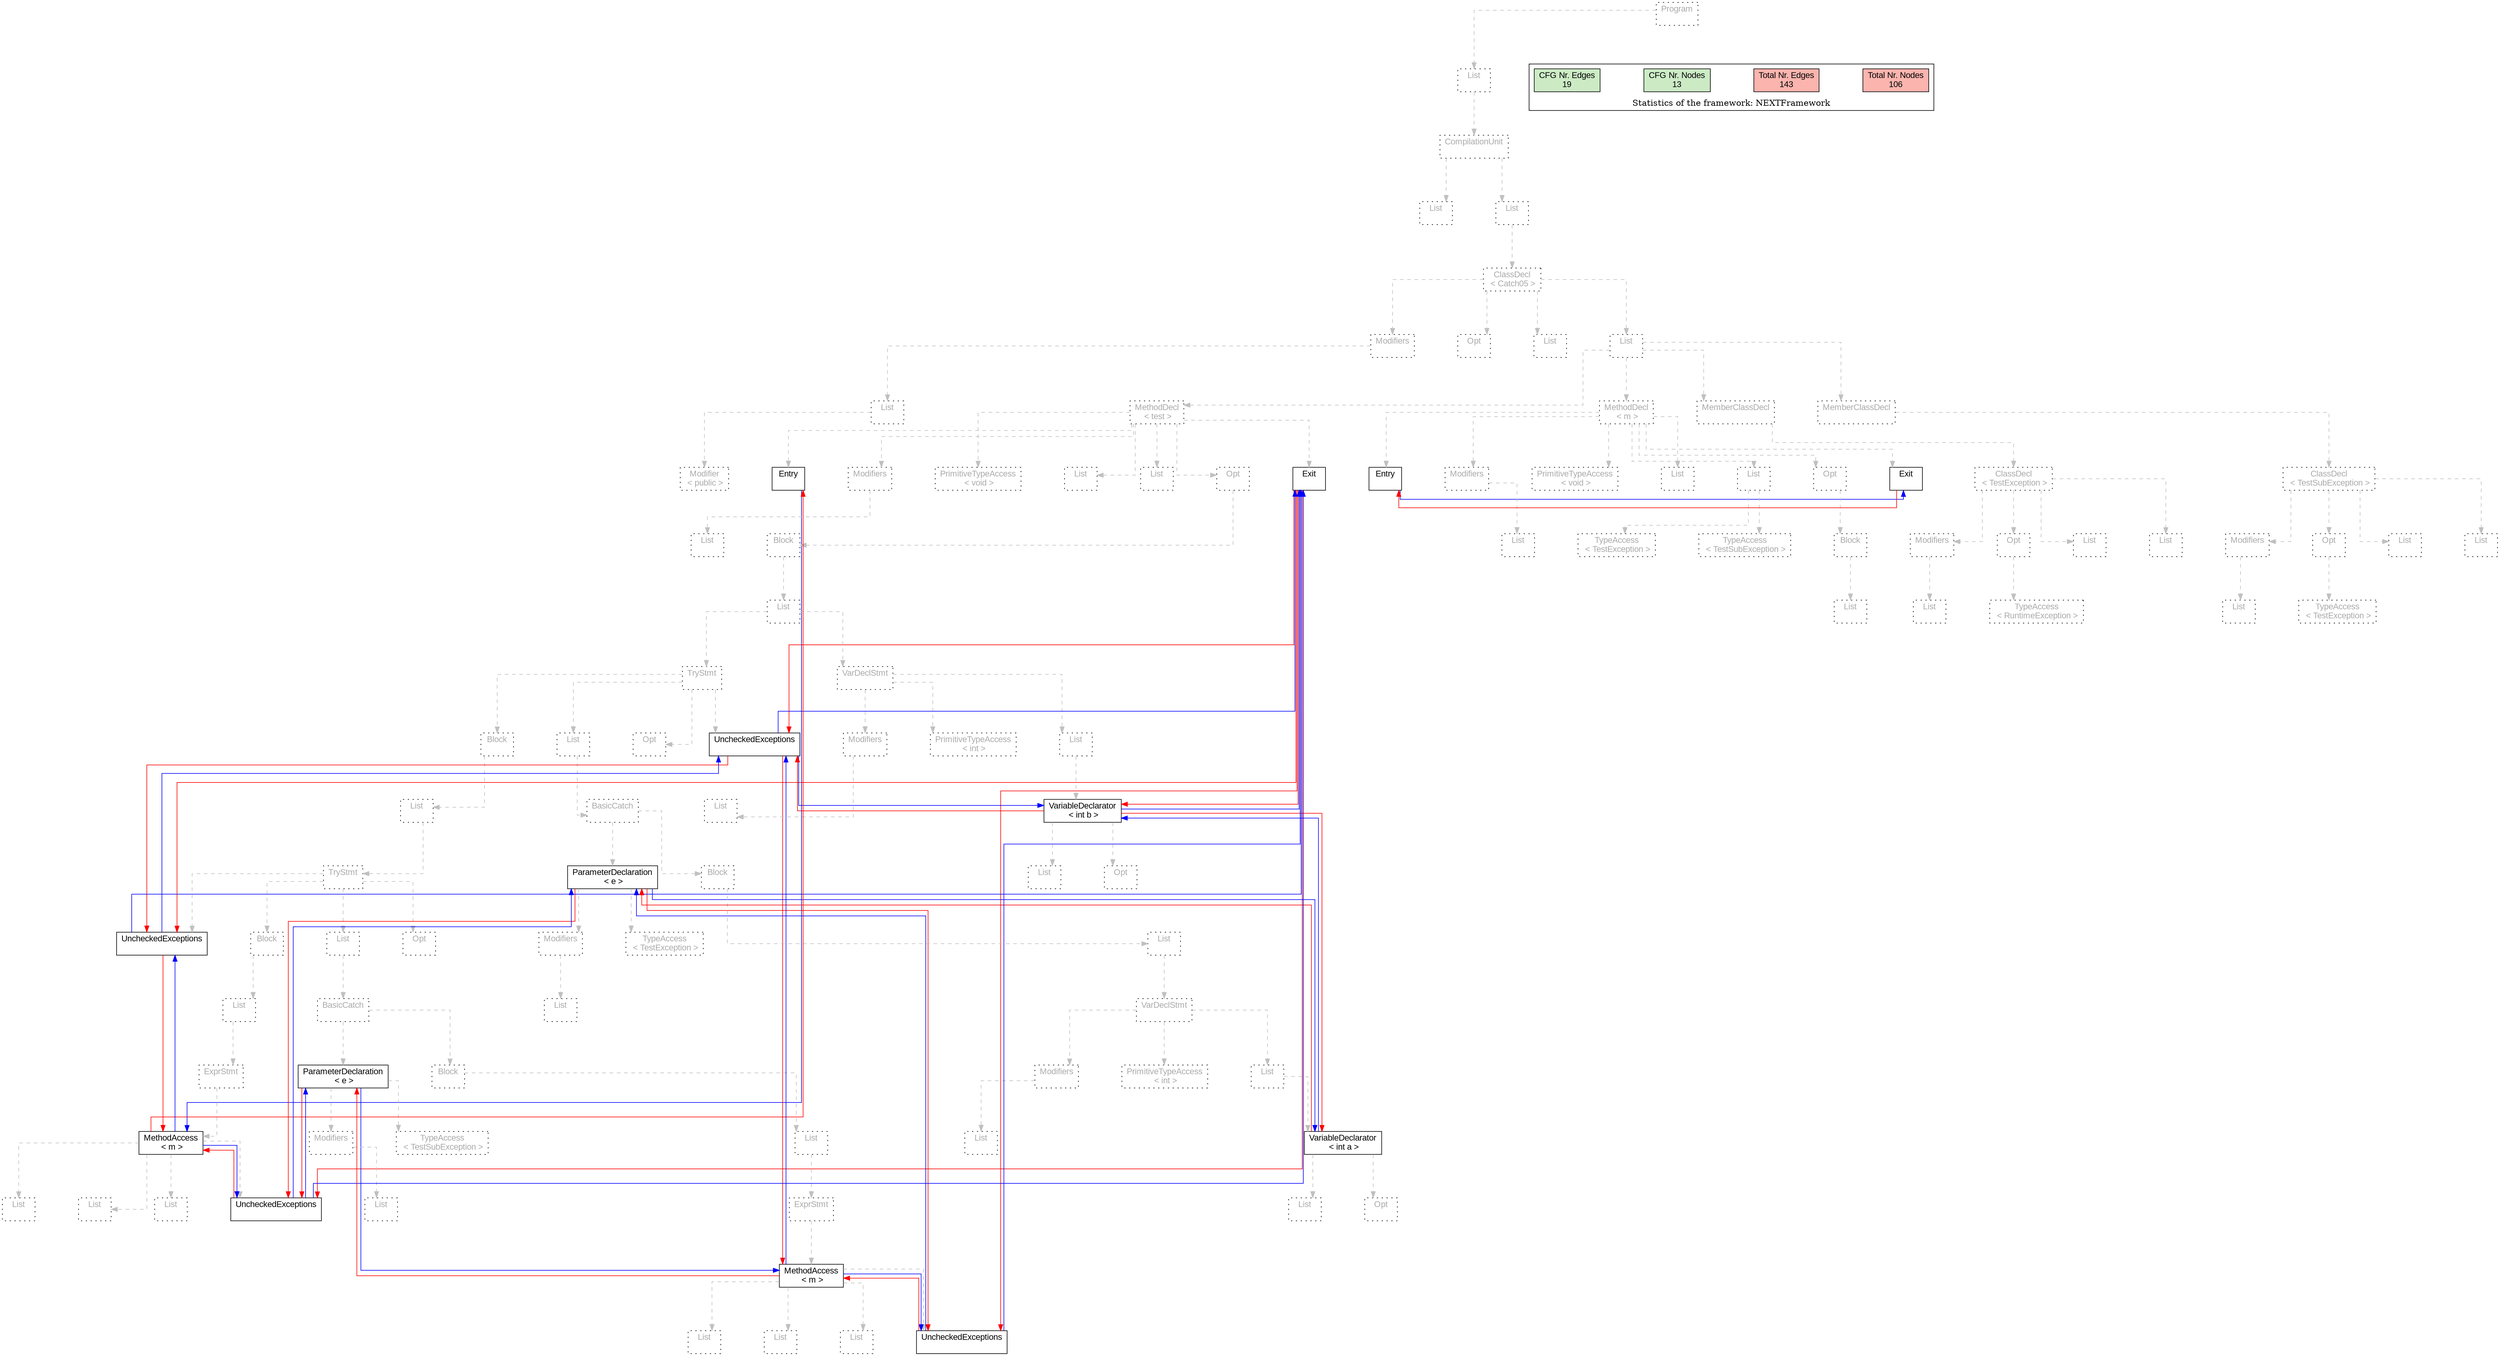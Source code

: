 digraph G {
graph [splines=ortho, nodesep="1", ranksep="1"]
node [shape=rect, fontname=Arial];
{ rank = same; "Program[0]"}
{ rank = same; "List[1]"}
{ rank = same; "CompilationUnit[2]"}
{ rank = same; "List[3]"; "List[4]"}
{ rank = same; "ClassDecl[5]"}
{ rank = same; "Modifiers[6]"; "Opt[9]"; "List[10]"; "List[11]"}
{ rank = same; "List[7]"; "MethodDecl[12]"; "MethodDecl[76]"; "MemberClassDecl[88]"; "MemberClassDecl[96]"}
{ rank = same; "Modifier[8]"; "Entry[13]"; "Modifiers[14]"; "PrimitiveTypeAccess[16]"; "List[17]"; "List[18]"; "Opt[19]"; "Exit[20]"; "Entry[77]"; "Modifiers[78]"; "PrimitiveTypeAccess[80]"; "List[81]"; "List[82]"; "Opt[85]"; "Exit[86]"; "ClassDecl[89]"; "ClassDecl[97]"}
{ rank = same; "List[15]"; "Block[20]"; "List[79]"; "TypeAccess[83]"; "TypeAccess[84]"; "Block[86]"; "Modifiers[90]"; "Opt[92]"; "List[94]"; "List[95]"; "Modifiers[98]"; "Opt[100]"; "List[102]"; "List[103]"}
{ rank = same; "List[21]"; "List[87]"; "List[91]"; "TypeAccess[93]"; "List[99]"; "TypeAccess[101]"}
{ rank = same; "TryStmt[22]"; "VarDeclStmt[68]"}
{ rank = same; "Block[23]"; "List[50]"; "Opt[66]"; "UncheckedExceptions[67]"; "Modifiers[69]"; "PrimitiveTypeAccess[71]"; "List[72]"}
{ rank = same; "List[24]"; "BasicCatch[51]"; "List[70]"; "VariableDeclarator[73]"}
{ rank = same; "TryStmt[25]"; "ParameterDeclaration[52]"; "Block[56]"; "List[74]"; "Opt[75]"}
{ rank = same; "Block[26]"; "List[34]"; "Opt[48]"; "UncheckedExceptions[49]"; "Modifiers[53]"; "TypeAccess[55]"; "List[57]"}
{ rank = same; "List[27]"; "BasicCatch[35]"; "List[54]"; "VarDeclStmt[58]"}
{ rank = same; "ExprStmt[28]"; "ParameterDeclaration[36]"; "Block[40]"; "Modifiers[59]"; "PrimitiveTypeAccess[61]"; "List[62]"}
{ rank = same; "MethodAccess[29]"; "Modifiers[37]"; "TypeAccess[39]"; "List[41]"; "List[60]"; "VariableDeclarator[63]"}
{ rank = same; "List[31]"; "List[32]"; "List[33]"; "UncheckedExceptions[30]"; "List[38]"; "ExprStmt[42]"; "List[64]"; "Opt[65]"}
{ rank = same; "MethodAccess[43]"}
{ rank = same; "List[45]"; "List[46]"; "List[47]"; "UncheckedExceptions[44]"}
"Program[0]" [label="Program\n ", style= dotted   fillcolor="#eeeeee" fontcolor="#aaaaaa"  ]
"List[1]" [label="List\n ", style= dotted   fillcolor="#eeeeee" fontcolor="#aaaaaa"  ]
"CompilationUnit[2]" [label="CompilationUnit\n ", style= dotted   fillcolor="#eeeeee" fontcolor="#aaaaaa"  ]
"List[3]" [label="List\n ", style= dotted   fillcolor="#eeeeee" fontcolor="#aaaaaa"  ]
"List[4]" [label="List\n ", style= dotted   fillcolor="#eeeeee" fontcolor="#aaaaaa"  ]
"ClassDecl[5]" [label="ClassDecl\n < Catch05 >", style= dotted   fillcolor="#eeeeee" fontcolor="#aaaaaa"  ]
"Modifiers[6]" [label="Modifiers\n ", style= dotted   fillcolor="#eeeeee" fontcolor="#aaaaaa"  ]
"List[7]" [label="List\n ", style= dotted   fillcolor="#eeeeee" fontcolor="#aaaaaa"  ]
"Modifier[8]" [label="Modifier\n < public >", style= dotted   fillcolor="#eeeeee" fontcolor="#aaaaaa"  ]
"Opt[9]" [label="Opt\n ", style= dotted   fillcolor="#eeeeee" fontcolor="#aaaaaa"  ]
"List[10]" [label="List\n ", style= dotted   fillcolor="#eeeeee" fontcolor="#aaaaaa"  ]
"List[11]" [label="List\n ", style= dotted   fillcolor="#eeeeee" fontcolor="#aaaaaa"  ]
"MethodDecl[12]" [label="MethodDecl\n < test >", style= dotted   fillcolor="#eeeeee" fontcolor="#aaaaaa"  ]
"Entry[13]" [label="Entry\n ", fillcolor=white   style=filled  ]
"Modifiers[14]" [label="Modifiers\n ", style= dotted   fillcolor="#eeeeee" fontcolor="#aaaaaa"  ]
"List[15]" [label="List\n ", style= dotted   fillcolor="#eeeeee" fontcolor="#aaaaaa"  ]
"PrimitiveTypeAccess[16]" [label="PrimitiveTypeAccess\n < void >", style= dotted   fillcolor="#eeeeee" fontcolor="#aaaaaa"  ]
"List[17]" [label="List\n ", style= dotted   fillcolor="#eeeeee" fontcolor="#aaaaaa"  ]
"List[18]" [label="List\n ", style= dotted   fillcolor="#eeeeee" fontcolor="#aaaaaa"  ]
"Opt[19]" [label="Opt\n ", style= dotted   fillcolor="#eeeeee" fontcolor="#aaaaaa"  ]
"Block[20]" [label="Block\n ", style= dotted   fillcolor="#eeeeee" fontcolor="#aaaaaa"  ]
"List[21]" [label="List\n ", style= dotted   fillcolor="#eeeeee" fontcolor="#aaaaaa"  ]
"TryStmt[22]" [label="TryStmt\n ", style= dotted   fillcolor="#eeeeee" fontcolor="#aaaaaa"  ]
"Block[23]" [label="Block\n ", style= dotted   fillcolor="#eeeeee" fontcolor="#aaaaaa"  ]
"List[24]" [label="List\n ", style= dotted   fillcolor="#eeeeee" fontcolor="#aaaaaa"  ]
"TryStmt[25]" [label="TryStmt\n ", style= dotted   fillcolor="#eeeeee" fontcolor="#aaaaaa"  ]
"Block[26]" [label="Block\n ", style= dotted   fillcolor="#eeeeee" fontcolor="#aaaaaa"  ]
"List[27]" [label="List\n ", style= dotted   fillcolor="#eeeeee" fontcolor="#aaaaaa"  ]
"ExprStmt[28]" [label="ExprStmt\n ", style= dotted   fillcolor="#eeeeee" fontcolor="#aaaaaa"  ]
"MethodAccess[29]" [label="MethodAccess\n < m >", fillcolor=white   style=filled  ]
"List[31]" [label="List\n ", style= dotted   fillcolor="#eeeeee" fontcolor="#aaaaaa"  ]
"List[32]" [label="List\n ", style= dotted   fillcolor="#eeeeee" fontcolor="#aaaaaa"  ]
"List[33]" [label="List\n ", style= dotted   fillcolor="#eeeeee" fontcolor="#aaaaaa"  ]
"UncheckedExceptions[30]" [label="UncheckedExceptions\n ", fillcolor=white   style=filled  ]
"List[34]" [label="List\n ", style= dotted   fillcolor="#eeeeee" fontcolor="#aaaaaa"  ]
"BasicCatch[35]" [label="BasicCatch\n ", style= dotted   fillcolor="#eeeeee" fontcolor="#aaaaaa"  ]
"ParameterDeclaration[36]" [label="ParameterDeclaration\n < e >", fillcolor=white   style=filled  ]
"Modifiers[37]" [label="Modifiers\n ", style= dotted   fillcolor="#eeeeee" fontcolor="#aaaaaa"  ]
"List[38]" [label="List\n ", style= dotted   fillcolor="#eeeeee" fontcolor="#aaaaaa"  ]
"TypeAccess[39]" [label="TypeAccess\n < TestSubException >", style= dotted   fillcolor="#eeeeee" fontcolor="#aaaaaa"  ]
"Block[40]" [label="Block\n ", style= dotted   fillcolor="#eeeeee" fontcolor="#aaaaaa"  ]
"List[41]" [label="List\n ", style= dotted   fillcolor="#eeeeee" fontcolor="#aaaaaa"  ]
"ExprStmt[42]" [label="ExprStmt\n ", style= dotted   fillcolor="#eeeeee" fontcolor="#aaaaaa"  ]
"MethodAccess[43]" [label="MethodAccess\n < m >", fillcolor=white   style=filled  ]
"List[45]" [label="List\n ", style= dotted   fillcolor="#eeeeee" fontcolor="#aaaaaa"  ]
"List[46]" [label="List\n ", style= dotted   fillcolor="#eeeeee" fontcolor="#aaaaaa"  ]
"List[47]" [label="List\n ", style= dotted   fillcolor="#eeeeee" fontcolor="#aaaaaa"  ]
"UncheckedExceptions[44]" [label="UncheckedExceptions\n ", fillcolor=white   style=filled  ]
"Opt[48]" [label="Opt\n ", style= dotted   fillcolor="#eeeeee" fontcolor="#aaaaaa"  ]
"UncheckedExceptions[49]" [label="UncheckedExceptions\n ", fillcolor=white   style=filled  ]
"List[50]" [label="List\n ", style= dotted   fillcolor="#eeeeee" fontcolor="#aaaaaa"  ]
"BasicCatch[51]" [label="BasicCatch\n ", style= dotted   fillcolor="#eeeeee" fontcolor="#aaaaaa"  ]
"ParameterDeclaration[52]" [label="ParameterDeclaration\n < e >", fillcolor=white   style=filled  ]
"Modifiers[53]" [label="Modifiers\n ", style= dotted   fillcolor="#eeeeee" fontcolor="#aaaaaa"  ]
"List[54]" [label="List\n ", style= dotted   fillcolor="#eeeeee" fontcolor="#aaaaaa"  ]
"TypeAccess[55]" [label="TypeAccess\n < TestException >", style= dotted   fillcolor="#eeeeee" fontcolor="#aaaaaa"  ]
"Block[56]" [label="Block\n ", style= dotted   fillcolor="#eeeeee" fontcolor="#aaaaaa"  ]
"List[57]" [label="List\n ", style= dotted   fillcolor="#eeeeee" fontcolor="#aaaaaa"  ]
"VarDeclStmt[58]" [label="VarDeclStmt\n ", style= dotted   fillcolor="#eeeeee" fontcolor="#aaaaaa"  ]
"Modifiers[59]" [label="Modifiers\n ", style= dotted   fillcolor="#eeeeee" fontcolor="#aaaaaa"  ]
"List[60]" [label="List\n ", style= dotted   fillcolor="#eeeeee" fontcolor="#aaaaaa"  ]
"PrimitiveTypeAccess[61]" [label="PrimitiveTypeAccess\n < int >", style= dotted   fillcolor="#eeeeee" fontcolor="#aaaaaa"  ]
"List[62]" [label="List\n ", style= dotted   fillcolor="#eeeeee" fontcolor="#aaaaaa"  ]
"VariableDeclarator[63]" [label="VariableDeclarator\n < int a >", fillcolor=white   style=filled  ]
"List[64]" [label="List\n ", style= dotted   fillcolor="#eeeeee" fontcolor="#aaaaaa"  ]
"Opt[65]" [label="Opt\n ", style= dotted   fillcolor="#eeeeee" fontcolor="#aaaaaa"  ]
"Opt[66]" [label="Opt\n ", style= dotted   fillcolor="#eeeeee" fontcolor="#aaaaaa"  ]
"UncheckedExceptions[67]" [label="UncheckedExceptions\n ", fillcolor=white   style=filled  ]
"VarDeclStmt[68]" [label="VarDeclStmt\n ", style= dotted   fillcolor="#eeeeee" fontcolor="#aaaaaa"  ]
"Modifiers[69]" [label="Modifiers\n ", style= dotted   fillcolor="#eeeeee" fontcolor="#aaaaaa"  ]
"List[70]" [label="List\n ", style= dotted   fillcolor="#eeeeee" fontcolor="#aaaaaa"  ]
"PrimitiveTypeAccess[71]" [label="PrimitiveTypeAccess\n < int >", style= dotted   fillcolor="#eeeeee" fontcolor="#aaaaaa"  ]
"List[72]" [label="List\n ", style= dotted   fillcolor="#eeeeee" fontcolor="#aaaaaa"  ]
"VariableDeclarator[73]" [label="VariableDeclarator\n < int b >", fillcolor=white   style=filled  ]
"List[74]" [label="List\n ", style= dotted   fillcolor="#eeeeee" fontcolor="#aaaaaa"  ]
"Opt[75]" [label="Opt\n ", style= dotted   fillcolor="#eeeeee" fontcolor="#aaaaaa"  ]
"Exit[20]" [label="Exit\n ", fillcolor=white   style=filled  ]
"MethodDecl[76]" [label="MethodDecl\n < m >", style= dotted   fillcolor="#eeeeee" fontcolor="#aaaaaa"  ]
"Entry[77]" [label="Entry\n ", fillcolor=white   style=filled  ]
"Modifiers[78]" [label="Modifiers\n ", style= dotted   fillcolor="#eeeeee" fontcolor="#aaaaaa"  ]
"List[79]" [label="List\n ", style= dotted   fillcolor="#eeeeee" fontcolor="#aaaaaa"  ]
"PrimitiveTypeAccess[80]" [label="PrimitiveTypeAccess\n < void >", style= dotted   fillcolor="#eeeeee" fontcolor="#aaaaaa"  ]
"List[81]" [label="List\n ", style= dotted   fillcolor="#eeeeee" fontcolor="#aaaaaa"  ]
"List[82]" [label="List\n ", style= dotted   fillcolor="#eeeeee" fontcolor="#aaaaaa"  ]
"TypeAccess[83]" [label="TypeAccess\n < TestException >", style= dotted   fillcolor="#eeeeee" fontcolor="#aaaaaa"  ]
"TypeAccess[84]" [label="TypeAccess\n < TestSubException >", style= dotted   fillcolor="#eeeeee" fontcolor="#aaaaaa"  ]
"Opt[85]" [label="Opt\n ", style= dotted   fillcolor="#eeeeee" fontcolor="#aaaaaa"  ]
"Block[86]" [label="Block\n ", style= dotted   fillcolor="#eeeeee" fontcolor="#aaaaaa"  ]
"List[87]" [label="List\n ", style= dotted   fillcolor="#eeeeee" fontcolor="#aaaaaa"  ]
"Exit[86]" [label="Exit\n ", fillcolor=white   style=filled  ]
"MemberClassDecl[88]" [label="MemberClassDecl\n ", style= dotted   fillcolor="#eeeeee" fontcolor="#aaaaaa"  ]
"ClassDecl[89]" [label="ClassDecl\n < TestException >", style= dotted   fillcolor="#eeeeee" fontcolor="#aaaaaa"  ]
"Modifiers[90]" [label="Modifiers\n ", style= dotted   fillcolor="#eeeeee" fontcolor="#aaaaaa"  ]
"List[91]" [label="List\n ", style= dotted   fillcolor="#eeeeee" fontcolor="#aaaaaa"  ]
"Opt[92]" [label="Opt\n ", style= dotted   fillcolor="#eeeeee" fontcolor="#aaaaaa"  ]
"TypeAccess[93]" [label="TypeAccess\n < RuntimeException >", style= dotted   fillcolor="#eeeeee" fontcolor="#aaaaaa"  ]
"List[94]" [label="List\n ", style= dotted   fillcolor="#eeeeee" fontcolor="#aaaaaa"  ]
"List[95]" [label="List\n ", style= dotted   fillcolor="#eeeeee" fontcolor="#aaaaaa"  ]
"MemberClassDecl[96]" [label="MemberClassDecl\n ", style= dotted   fillcolor="#eeeeee" fontcolor="#aaaaaa"  ]
"ClassDecl[97]" [label="ClassDecl\n < TestSubException >", style= dotted   fillcolor="#eeeeee" fontcolor="#aaaaaa"  ]
"Modifiers[98]" [label="Modifiers\n ", style= dotted   fillcolor="#eeeeee" fontcolor="#aaaaaa"  ]
"List[99]" [label="List\n ", style= dotted   fillcolor="#eeeeee" fontcolor="#aaaaaa"  ]
"Opt[100]" [label="Opt\n ", style= dotted   fillcolor="#eeeeee" fontcolor="#aaaaaa"  ]
"TypeAccess[101]" [label="TypeAccess\n < TestException >", style= dotted   fillcolor="#eeeeee" fontcolor="#aaaaaa"  ]
"List[102]" [label="List\n ", style= dotted   fillcolor="#eeeeee" fontcolor="#aaaaaa"  ]
"List[103]" [label="List\n ", style= dotted   fillcolor="#eeeeee" fontcolor="#aaaaaa"  ]
"CompilationUnit[2]" -> "List[3]" [style=dashed, color=gray]
"List[7]" -> "Modifier[8]" [style=dashed, color=gray]
"Modifiers[6]" -> "List[7]" [style=dashed, color=gray]
"ClassDecl[5]" -> "Modifiers[6]" [style=dashed, color=gray]
"ClassDecl[5]" -> "Opt[9]" [style=dashed, color=gray]
"ClassDecl[5]" -> "List[10]" [style=dashed, color=gray]
"MethodDecl[12]" -> "Entry[13]" [style=dashed, color=gray]
"Modifiers[14]" -> "List[15]" [style=dashed, color=gray]
"MethodDecl[12]" -> "Modifiers[14]" [style=dashed, color=gray]
"MethodDecl[12]" -> "PrimitiveTypeAccess[16]" [style=dashed, color=gray]
"MethodDecl[12]" -> "List[17]" [style=dashed, color=gray]
"MethodDecl[12]" -> "List[18]" [style=dashed, color=gray]
"MethodAccess[29]" -> "List[31]" [style=dashed, color=gray]
"MethodAccess[29]" -> "List[32]" [style=dashed, color=gray]
"MethodAccess[29]" -> "List[33]" [style=dashed, color=gray]
"MethodAccess[29]" -> "UncheckedExceptions[30]" [style=dashed, color=gray]
"ExprStmt[28]" -> "MethodAccess[29]" [style=dashed, color=gray]
"List[27]" -> "ExprStmt[28]" [style=dashed, color=gray]
"Block[26]" -> "List[27]" [style=dashed, color=gray]
"TryStmt[25]" -> "Block[26]" [style=dashed, color=gray]
"Modifiers[37]" -> "List[38]" [style=dashed, color=gray]
"ParameterDeclaration[36]" -> "Modifiers[37]" [style=dashed, color=gray]
"ParameterDeclaration[36]" -> "TypeAccess[39]" [style=dashed, color=gray]
"BasicCatch[35]" -> "ParameterDeclaration[36]" [style=dashed, color=gray]
"MethodAccess[43]" -> "List[45]" [style=dashed, color=gray]
"MethodAccess[43]" -> "List[46]" [style=dashed, color=gray]
"MethodAccess[43]" -> "List[47]" [style=dashed, color=gray]
"MethodAccess[43]" -> "UncheckedExceptions[44]" [style=dashed, color=gray]
"ExprStmt[42]" -> "MethodAccess[43]" [style=dashed, color=gray]
"List[41]" -> "ExprStmt[42]" [style=dashed, color=gray]
"Block[40]" -> "List[41]" [style=dashed, color=gray]
"BasicCatch[35]" -> "Block[40]" [style=dashed, color=gray]
"List[34]" -> "BasicCatch[35]" [style=dashed, color=gray]
"TryStmt[25]" -> "List[34]" [style=dashed, color=gray]
"TryStmt[25]" -> "Opt[48]" [style=dashed, color=gray]
"TryStmt[25]" -> "UncheckedExceptions[49]" [style=dashed, color=gray]
"List[24]" -> "TryStmt[25]" [style=dashed, color=gray]
"Block[23]" -> "List[24]" [style=dashed, color=gray]
"TryStmt[22]" -> "Block[23]" [style=dashed, color=gray]
"Modifiers[53]" -> "List[54]" [style=dashed, color=gray]
"ParameterDeclaration[52]" -> "Modifiers[53]" [style=dashed, color=gray]
"ParameterDeclaration[52]" -> "TypeAccess[55]" [style=dashed, color=gray]
"BasicCatch[51]" -> "ParameterDeclaration[52]" [style=dashed, color=gray]
"Modifiers[59]" -> "List[60]" [style=dashed, color=gray]
"VarDeclStmt[58]" -> "Modifiers[59]" [style=dashed, color=gray]
"VarDeclStmt[58]" -> "PrimitiveTypeAccess[61]" [style=dashed, color=gray]
"VariableDeclarator[63]" -> "List[64]" [style=dashed, color=gray]
"VariableDeclarator[63]" -> "Opt[65]" [style=dashed, color=gray]
"List[62]" -> "VariableDeclarator[63]" [style=dashed, color=gray]
"VarDeclStmt[58]" -> "List[62]" [style=dashed, color=gray]
"List[57]" -> "VarDeclStmt[58]" [style=dashed, color=gray]
"Block[56]" -> "List[57]" [style=dashed, color=gray]
"BasicCatch[51]" -> "Block[56]" [style=dashed, color=gray]
"List[50]" -> "BasicCatch[51]" [style=dashed, color=gray]
"TryStmt[22]" -> "List[50]" [style=dashed, color=gray]
"TryStmt[22]" -> "Opt[66]" [style=dashed, color=gray]
"TryStmt[22]" -> "UncheckedExceptions[67]" [style=dashed, color=gray]
"List[21]" -> "TryStmt[22]" [style=dashed, color=gray]
"Modifiers[69]" -> "List[70]" [style=dashed, color=gray]
"VarDeclStmt[68]" -> "Modifiers[69]" [style=dashed, color=gray]
"VarDeclStmt[68]" -> "PrimitiveTypeAccess[71]" [style=dashed, color=gray]
"VariableDeclarator[73]" -> "List[74]" [style=dashed, color=gray]
"VariableDeclarator[73]" -> "Opt[75]" [style=dashed, color=gray]
"List[72]" -> "VariableDeclarator[73]" [style=dashed, color=gray]
"VarDeclStmt[68]" -> "List[72]" [style=dashed, color=gray]
"List[21]" -> "VarDeclStmt[68]" [style=dashed, color=gray]
"Block[20]" -> "List[21]" [style=dashed, color=gray]
"Opt[19]" -> "Block[20]" [style=dashed, color=gray]
"MethodDecl[12]" -> "Opt[19]" [style=dashed, color=gray]
"MethodDecl[12]" -> "Exit[20]" [style=dashed, color=gray]
"List[11]" -> "MethodDecl[12]" [style=dashed, color=gray]
"MethodDecl[76]" -> "Entry[77]" [style=dashed, color=gray]
"Modifiers[78]" -> "List[79]" [style=dashed, color=gray]
"MethodDecl[76]" -> "Modifiers[78]" [style=dashed, color=gray]
"MethodDecl[76]" -> "PrimitiveTypeAccess[80]" [style=dashed, color=gray]
"MethodDecl[76]" -> "List[81]" [style=dashed, color=gray]
"List[82]" -> "TypeAccess[83]" [style=dashed, color=gray]
"List[82]" -> "TypeAccess[84]" [style=dashed, color=gray]
"MethodDecl[76]" -> "List[82]" [style=dashed, color=gray]
"Block[86]" -> "List[87]" [style=dashed, color=gray]
"Opt[85]" -> "Block[86]" [style=dashed, color=gray]
"MethodDecl[76]" -> "Opt[85]" [style=dashed, color=gray]
"MethodDecl[76]" -> "Exit[86]" [style=dashed, color=gray]
"List[11]" -> "MethodDecl[76]" [style=dashed, color=gray]
"Modifiers[90]" -> "List[91]" [style=dashed, color=gray]
"ClassDecl[89]" -> "Modifiers[90]" [style=dashed, color=gray]
"Opt[92]" -> "TypeAccess[93]" [style=dashed, color=gray]
"ClassDecl[89]" -> "Opt[92]" [style=dashed, color=gray]
"ClassDecl[89]" -> "List[94]" [style=dashed, color=gray]
"ClassDecl[89]" -> "List[95]" [style=dashed, color=gray]
"MemberClassDecl[88]" -> "ClassDecl[89]" [style=dashed, color=gray]
"List[11]" -> "MemberClassDecl[88]" [style=dashed, color=gray]
"Modifiers[98]" -> "List[99]" [style=dashed, color=gray]
"ClassDecl[97]" -> "Modifiers[98]" [style=dashed, color=gray]
"Opt[100]" -> "TypeAccess[101]" [style=dashed, color=gray]
"ClassDecl[97]" -> "Opt[100]" [style=dashed, color=gray]
"ClassDecl[97]" -> "List[102]" [style=dashed, color=gray]
"ClassDecl[97]" -> "List[103]" [style=dashed, color=gray]
"MemberClassDecl[96]" -> "ClassDecl[97]" [style=dashed, color=gray]
"List[11]" -> "MemberClassDecl[96]" [style=dashed, color=gray]
"ClassDecl[5]" -> "List[11]" [style=dashed, color=gray]
"List[4]" -> "ClassDecl[5]" [style=dashed, color=gray]
"CompilationUnit[2]" -> "List[4]" [style=dashed, color=gray]
"List[1]" -> "CompilationUnit[2]" [style=dashed, color=gray]
"Program[0]" -> "List[1]" [style=dashed, color=gray]
"Exit[20]" -> "UncheckedExceptions[67]" [color=red, constraint=false]
"Exit[20]" -> "UncheckedExceptions[49]" [color=red, constraint=false]
"Exit[20]" -> "UncheckedExceptions[30]" [color=red, constraint=false]
"Exit[20]" -> "UncheckedExceptions[44]" [color=red, constraint=false]
"Exit[20]" -> "VariableDeclarator[73]" [color=red, constraint=false]
"VariableDeclarator[73]" -> "Exit[20]" [color=blue, constraint=false, xlabel=" "] 
"VariableDeclarator[73]" -> "UncheckedExceptions[67]" [color=red, constraint=false]
"VariableDeclarator[73]" -> "VariableDeclarator[63]" [color=red, constraint=false]
"UncheckedExceptions[67]" -> "VariableDeclarator[73]" [color=blue, constraint=false, xlabel=" "] 
"UncheckedExceptions[67]" -> "Exit[20]" [color=blue, constraint=false, xlabel=" "] 
"UncheckedExceptions[67]" -> "UncheckedExceptions[49]" [color=red, constraint=false]
"UncheckedExceptions[67]" -> "MethodAccess[43]" [color=red, constraint=false]
"UncheckedExceptions[49]" -> "UncheckedExceptions[67]" [color=blue, constraint=false, xlabel=" "] 
"UncheckedExceptions[49]" -> "Exit[20]" [color=blue, constraint=false, xlabel=" "] 
"UncheckedExceptions[49]" -> "MethodAccess[29]" [color=red, constraint=false]
"VariableDeclarator[63]" -> "VariableDeclarator[73]" [color=blue, constraint=false, xlabel=" "] 
"VariableDeclarator[63]" -> "ParameterDeclaration[52]" [color=red, constraint=false]
"ParameterDeclaration[52]" -> "VariableDeclarator[63]" [color=blue, constraint=false, xlabel=" "] 
"ParameterDeclaration[52]" -> "UncheckedExceptions[30]" [color=red, constraint=false]
"ParameterDeclaration[52]" -> "UncheckedExceptions[44]" [color=red, constraint=false]
"UncheckedExceptions[44]" -> "ParameterDeclaration[52]" [color=blue, constraint=false, xlabel=" "] 
"UncheckedExceptions[44]" -> "Exit[20]" [color=blue, constraint=false, xlabel=" "] 
"UncheckedExceptions[44]" -> "MethodAccess[43]" [color=red, constraint=false]
"MethodAccess[43]" -> "UncheckedExceptions[67]" [color=blue, constraint=false, xlabel=" "] 
"MethodAccess[43]" -> "UncheckedExceptions[44]" [color=blue, constraint=false, xlabel=" "] 
"MethodAccess[43]" -> "ParameterDeclaration[36]" [color=red, constraint=false]
"ParameterDeclaration[36]" -> "MethodAccess[43]" [color=blue, constraint=false, xlabel=" "] 
"ParameterDeclaration[36]" -> "UncheckedExceptions[30]" [color=red, constraint=false]
"UncheckedExceptions[30]" -> "ParameterDeclaration[36]" [color=blue, constraint=false, xlabel=" "] 
"UncheckedExceptions[30]" -> "ParameterDeclaration[52]" [color=blue, constraint=false, xlabel=" "] 
"UncheckedExceptions[30]" -> "Exit[20]" [color=blue, constraint=false, xlabel=" "] 
"UncheckedExceptions[30]" -> "MethodAccess[29]" [color=red, constraint=false]
"MethodAccess[29]" -> "UncheckedExceptions[49]" [color=blue, constraint=false, xlabel=" "] 
"MethodAccess[29]" -> "UncheckedExceptions[30]" [color=blue, constraint=false, xlabel=" "] 
"MethodAccess[29]" -> "Entry[13]" [color=red, constraint=false]
"Entry[13]" -> "MethodAccess[29]" [color=blue, constraint=false, xlabel=" "] 
"Exit[86]" -> "Entry[77]" [color=red, constraint=false]
"Entry[77]" -> "Exit[86]" [color=blue, constraint=false, xlabel=" "] 
"List[3]" -> "List[4]" [style=invis]
"Modifiers[6]" -> "Opt[9]" -> "List[10]" -> "List[11]" [style=invis]
"MethodDecl[12]" -> "MethodDecl[76]" -> "MemberClassDecl[88]" -> "MemberClassDecl[96]" [style=invis]
"Entry[13]" -> "Modifiers[14]" -> "PrimitiveTypeAccess[16]" -> "List[17]" -> "List[18]" -> "Opt[19]" -> "Exit[20]" [style=invis]
"TryStmt[22]" -> "VarDeclStmt[68]" [style=invis]
"Block[23]" -> "List[50]" -> "Opt[66]" [style=invis]
"Block[26]" -> "List[34]" -> "Opt[48]" [style=invis]
"ParameterDeclaration[36]" -> "Block[40]" [style=invis]
"Modifiers[37]" -> "TypeAccess[39]" [style=invis]
"ParameterDeclaration[52]" -> "Block[56]" [style=invis]
"Modifiers[53]" -> "TypeAccess[55]" [style=invis]
"Modifiers[59]" -> "PrimitiveTypeAccess[61]" -> "List[62]" [style=invis]
"List[64]" -> "Opt[65]" [style=invis]
"Modifiers[69]" -> "PrimitiveTypeAccess[71]" -> "List[72]" [style=invis]
"List[74]" -> "Opt[75]" [style=invis]
"Entry[77]" -> "Modifiers[78]" -> "PrimitiveTypeAccess[80]" -> "List[81]" -> "List[82]" -> "Opt[85]" -> "Exit[86]" [style=invis]
"TypeAccess[83]" -> "TypeAccess[84]" [style=invis]
"Modifiers[90]" -> "Opt[92]" -> "List[94]" -> "List[95]" [style=invis]
"Modifiers[98]" -> "Opt[100]" -> "List[102]" -> "List[103]" [style=invis]

subgraph cluster_legend {
{node [style=filled, fillcolor=1, colorscheme="pastel13"]
Nodes [label="Total Nr. Nodes
106", fillcolor=1]
Edges [label="Total Nr. Edges
143", fillcolor=1]
NodesCFG [label="CFG Nr. Nodes
13", fillcolor=3]
EdgesCFG [label="CFG Nr. Edges
19", fillcolor=3]
Nodes-> "Program[0]" -> NodesCFG  [style="invis"]
Edges -> "Program[0]" ->EdgesCFG [style="invis"]}
label = "Statistics of the framework: NEXTFramework"
style="solid"
ranksep=0.05
nodesep=0.01
labelloc = b
len=2
}}